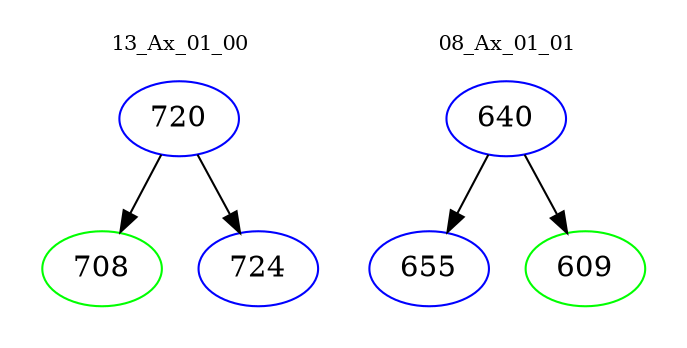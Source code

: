 digraph{
subgraph cluster_0 {
color = white
label = "13_Ax_01_00";
fontsize=10;
T0_720 [label="720", color="blue"]
T0_720 -> T0_708 [color="black"]
T0_708 [label="708", color="green"]
T0_720 -> T0_724 [color="black"]
T0_724 [label="724", color="blue"]
}
subgraph cluster_1 {
color = white
label = "08_Ax_01_01";
fontsize=10;
T1_640 [label="640", color="blue"]
T1_640 -> T1_655 [color="black"]
T1_655 [label="655", color="blue"]
T1_640 -> T1_609 [color="black"]
T1_609 [label="609", color="green"]
}
}
